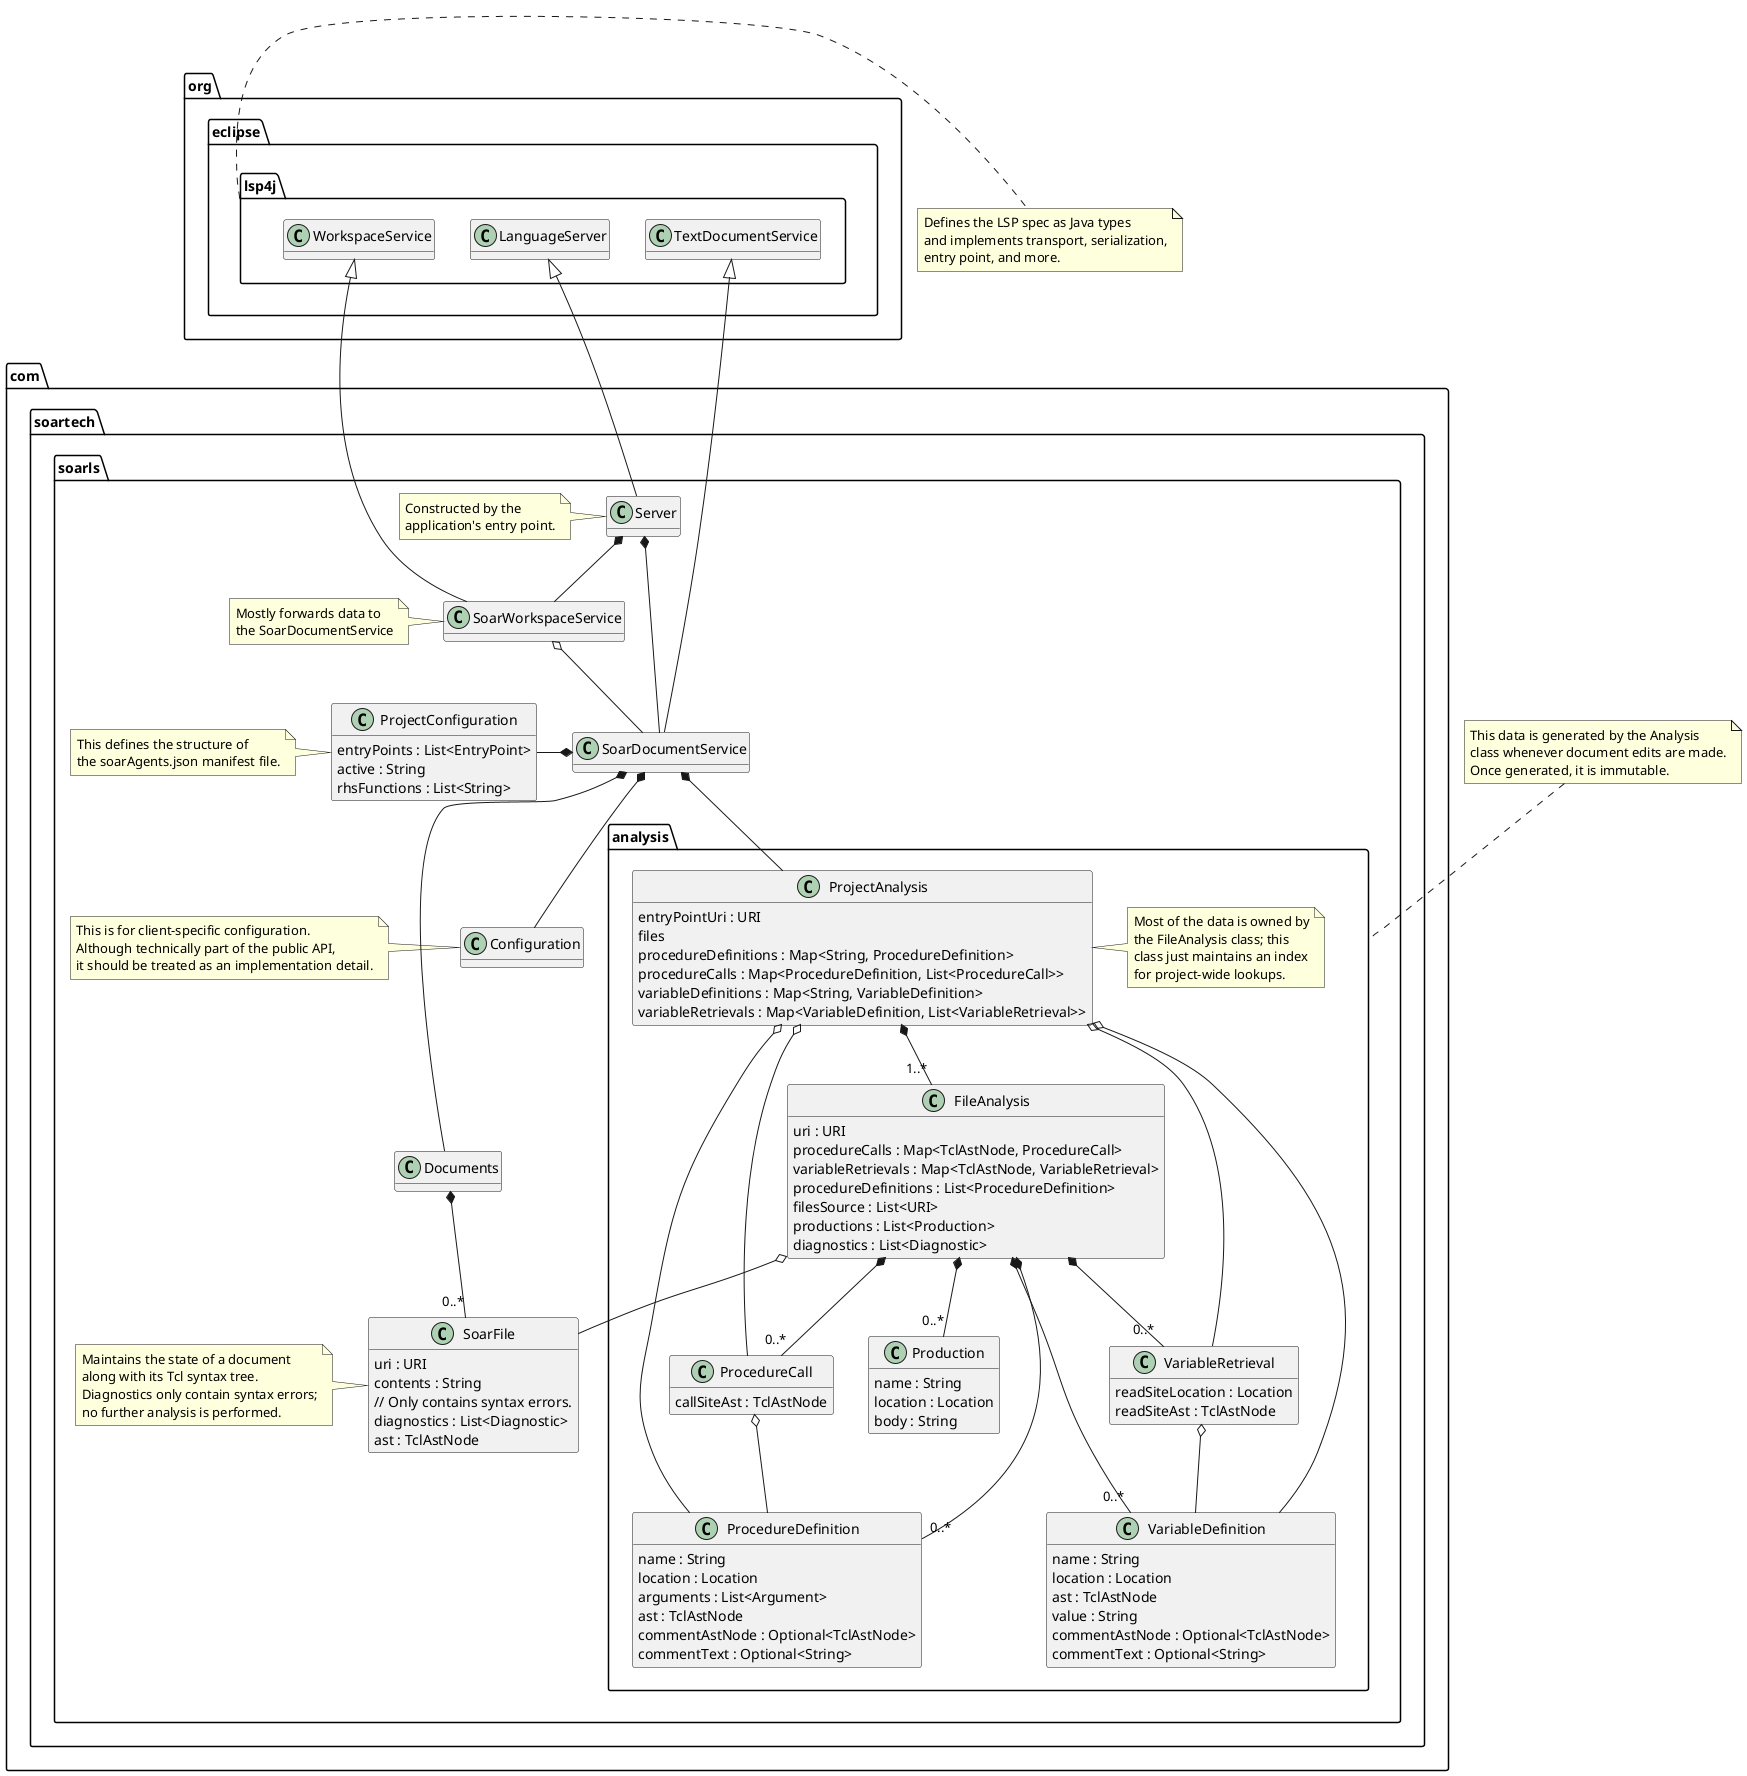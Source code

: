 @startuml

package org.eclipse.lsp4j {
}
note right of org.eclipse.lsp4j
    Defines the LSP spec as Java types
    and implements transport, serialization,
    entry point, and more.
end note

package com.soartech.soarls {
    class Server
    note left of Server
        Constructed by the
        application's entry point.
    end note

    class SoarDocumentService

    class SoarWorkspaceService
    note left of SoarWorkspaceService
        Mostly forwards data to
        the SoarDocumentService
    end note

    class Documents

    class Configuration
    note left of Configuration
        This is for client-specific configuration.
        Although technically part of the public API,
        it should be treated as an implementation detail.
    end note

    class ProjectConfiguration {
        entryPoints : List<EntryPoint>
        active : String
        rhsFunctions : List<String>
    }
    note left of ProjectConfiguration
        This defines the structure of
        the soarAgents.json manifest file.
    end note

    class com.soartech.soarls.SoarFile {
        uri : URI
        contents : String
        // Only contains syntax errors.
        diagnostics : List<Diagnostic>
        ast : TclAstNode
    }
    note left of com.soartech.soarls.SoarFile
        Maintains the state of a document
        along with its Tcl syntax tree.
        Diagnostics only contain syntax errors;
        no further analysis is performed.
    end note

    Server -up-|> org.eclipse.lsp4j.LanguageServer
    Server *-- SoarDocumentService
    Server *-- SoarWorkspaceService

    SoarDocumentService -up-|> org.eclipse.lsp4j.TextDocumentService
    SoarDocumentService *-left- ProjectConfiguration
    SoarDocumentService *-- Configuration
    SoarDocumentService *-- Documents
    SoarDocumentService *-- com.soartech.soarls.analysis.ProjectAnalysis

    SoarWorkspaceService -up-|> org.eclipse.lsp4j.WorkspaceService
    SoarWorkspaceService o-- SoarDocumentService

    Documents *-- "0..*" com.soartech.soarls.SoarFile
}

note top of com.soartech.soarls.analysis
    This data is generated by the Analysis
    class whenever document edits are made.
    Once generated, it is immutable.
end note
namespace com.soartech.soarls.analysis {
    class ProjectAnalysis {
        entryPointUri : URI
        files
        procedureDefinitions : Map<String, ProcedureDefinition>
        procedureCalls : Map<ProcedureDefinition, List<ProcedureCall>>
        variableDefinitions : Map<String, VariableDefinition>
        variableRetrievals : Map<VariableDefinition, List<VariableRetrieval>>
    }
    note right of ProjectAnalysis
        Most of the data is owned by
        the FileAnalysis class; this
        class just maintains an index
        for project-wide lookups.
    end note

    class FileAnalysis {
        uri : URI
        procedureCalls : Map<TclAstNode, ProcedureCall>
        variableRetrievals : Map<TclAstNode, VariableRetrieval>
        procedureDefinitions : List<ProcedureDefinition>
        filesSource : List<URI>
        productions : List<Production>
        diagnostics : List<Diagnostic>
    }

    class ProcedureDefinition {
        name : String
        location : Location
        arguments : List<Argument>
        ast : TclAstNode
        commentAstNode : Optional<TclAstNode>
        commentText : Optional<String>
    }

    class ProcedureCall {
        callSiteAst : TclAstNode
    }

    class VariableDefinition {
        name : String
        location : Location
        ast : TclAstNode
        value : String
        commentAstNode : Optional<TclAstNode>
        commentText : Optional<String>
    }

    class VariableRetrieval {
        readSiteLocation : Location
        readSiteAst : TclAstNode
    }

    class Production {
        name : String
        location : Location
        body : String
    }

    ProjectAnalysis *-- "1..*" FileAnalysis
    ProjectAnalysis o-- ProcedureDefinition
    ProjectAnalysis o-- ProcedureCall
    ProjectAnalysis o-- VariableDefinition
    ProjectAnalysis o-- VariableRetrieval

    FileAnalysis o-- com.soartech.soarls.SoarFile
    FileAnalysis *-- "0..*" ProcedureDefinition
    FileAnalysis *-- "0..*" ProcedureCall
    FileAnalysis *-- "0..*" VariableDefinition
    FileAnalysis *-- "0..*" VariableRetrieval
    FileAnalysis *-- "0..*" Production

    ProcedureCall o-- ProcedureDefinition

    VariableRetrieval o-- VariableDefinition
}

hide methods
@enduml
